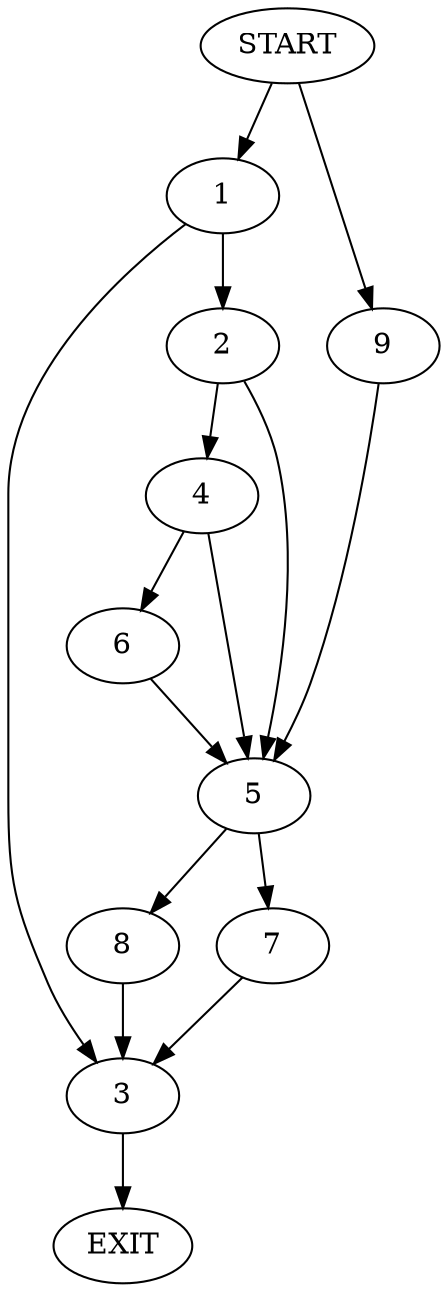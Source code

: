 digraph {
0 [label="START"]
10 [label="EXIT"]
0 -> 1
1 -> 2
1 -> 3
3 -> 10
2 -> 4
2 -> 5
4 -> 5
4 -> 6
5 -> 7
5 -> 8
6 -> 5
0 -> 9
9 -> 5
8 -> 3
7 -> 3
}
